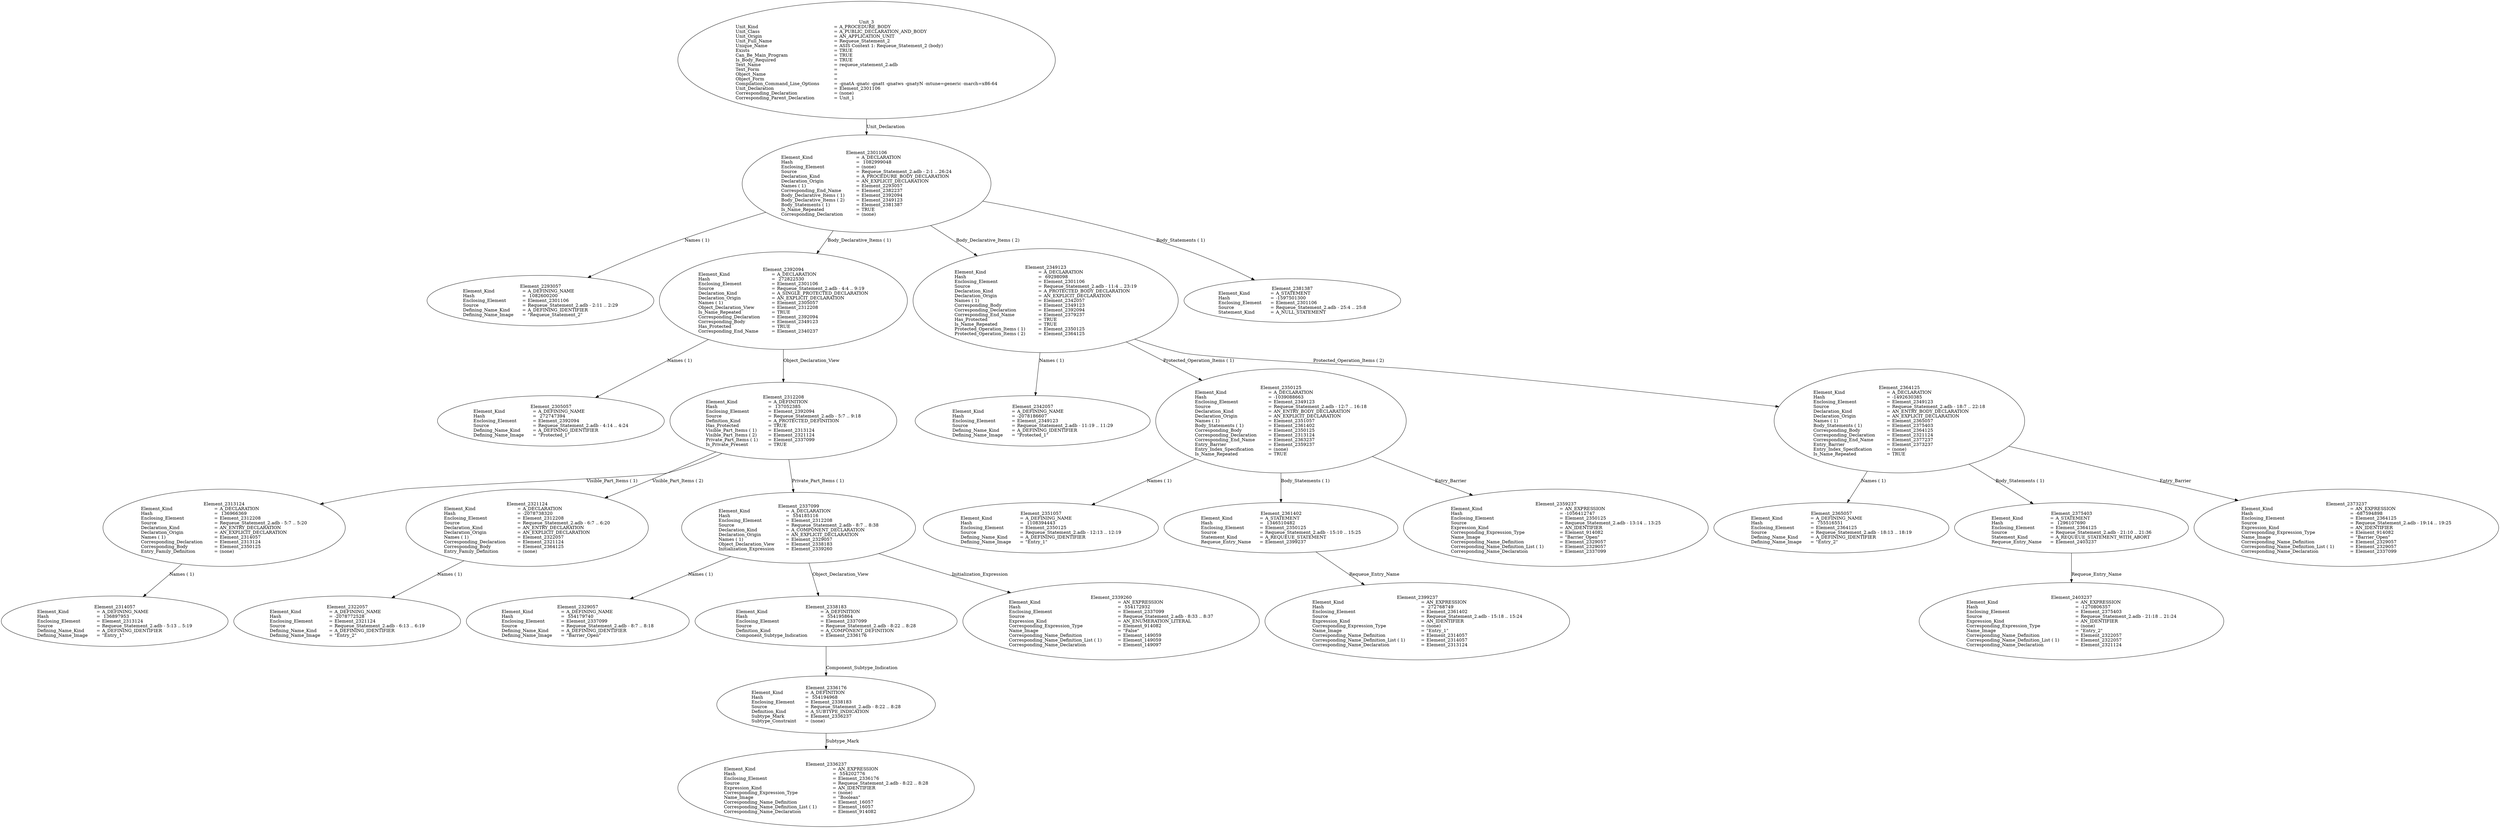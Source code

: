 digraph "requeue_statement_2.adt" {
  Unit_3 -> Element_2301106
      [ label=Unit_Declaration ];
  Unit_3
      [ label=<<TABLE BORDER="0" CELLBORDER="0" CELLSPACING="0" CELLPADDING="0"> 
          <TR><TD COLSPAN="3">Unit_3</TD></TR>
          <TR><TD ALIGN="LEFT">Unit_Kind   </TD><TD> = </TD><TD ALIGN="LEFT">A_PROCEDURE_BODY</TD></TR>
          <TR><TD ALIGN="LEFT">Unit_Class   </TD><TD> = </TD><TD ALIGN="LEFT">A_PUBLIC_DECLARATION_AND_BODY</TD></TR>
          <TR><TD ALIGN="LEFT">Unit_Origin   </TD><TD> = </TD><TD ALIGN="LEFT">AN_APPLICATION_UNIT</TD></TR>
          <TR><TD ALIGN="LEFT">Unit_Full_Name    </TD><TD> = </TD><TD ALIGN="LEFT">Requeue_Statement_2</TD></TR>
          <TR><TD ALIGN="LEFT">Unique_Name   </TD><TD> = </TD><TD ALIGN="LEFT">ASIS Context 1: Requeue_Statement_2 (body)</TD></TR>
          <TR><TD ALIGN="LEFT">Exists  </TD><TD> = </TD><TD ALIGN="LEFT">TRUE</TD></TR>
          <TR><TD ALIGN="LEFT">Can_Be_Main_Program     </TD><TD> = </TD><TD ALIGN="LEFT">TRUE</TD></TR>
          <TR><TD ALIGN="LEFT">Is_Body_Required     </TD><TD> = </TD><TD ALIGN="LEFT">TRUE</TD></TR>
          <TR><TD ALIGN="LEFT">Text_Name   </TD><TD> = </TD><TD ALIGN="LEFT">requeue_statement_2.adb</TD></TR>
          <TR><TD ALIGN="LEFT">Text_Form   </TD><TD> = </TD><TD ALIGN="LEFT"></TD></TR>
          <TR><TD ALIGN="LEFT">Object_Name   </TD><TD> = </TD><TD ALIGN="LEFT"></TD></TR>
          <TR><TD ALIGN="LEFT">Object_Form   </TD><TD> = </TD><TD ALIGN="LEFT"></TD></TR>
          <TR><TD ALIGN="LEFT">Compilation_Command_Line_Options         </TD><TD> = </TD><TD ALIGN="LEFT">-gnatA -gnatc -gnatt -gnatws -gnatyN -mtune=generic -march=x86-64</TD></TR>
          <TR><TD ALIGN="LEFT">Unit_Declaration     </TD><TD> = </TD><TD ALIGN="LEFT">Element_2301106</TD></TR>
          <TR><TD ALIGN="LEFT">Corresponding_Declaration       </TD><TD> = </TD><TD ALIGN="LEFT">(none)</TD></TR>
          <TR><TD ALIGN="LEFT">Corresponding_Parent_Declaration         </TD><TD> = </TD><TD ALIGN="LEFT">Unit_1</TD></TR>
          </TABLE>> ];
  Element_2301106 -> Element_2293057
      [ label="Names ( 1)" ];
  Element_2301106 -> Element_2392094
      [ label="Body_Declarative_Items ( 1)" ];
  Element_2301106 -> Element_2349123
      [ label="Body_Declarative_Items ( 2)" ];
  Element_2301106 -> Element_2381387
      [ label="Body_Statements ( 1)" ];
  Element_2301106
      [ label=<<TABLE BORDER="0" CELLBORDER="0" CELLSPACING="0" CELLPADDING="0"> 
          <TR><TD COLSPAN="3">Element_2301106</TD></TR>
          <TR><TD ALIGN="LEFT">Element_Kind    </TD><TD> = </TD><TD ALIGN="LEFT">A_DECLARATION</TD></TR>
          <TR><TD ALIGN="LEFT">Hash  </TD><TD> = </TD><TD ALIGN="LEFT"> 1082999048</TD></TR>
          <TR><TD ALIGN="LEFT">Enclosing_Element     </TD><TD> = </TD><TD ALIGN="LEFT">(none)</TD></TR>
          <TR><TD ALIGN="LEFT">Source  </TD><TD> = </TD><TD ALIGN="LEFT">Requeue_Statement_2.adb - 2:1 .. 26:24</TD></TR>
          <TR><TD ALIGN="LEFT">Declaration_Kind     </TD><TD> = </TD><TD ALIGN="LEFT">A_PROCEDURE_BODY_DECLARATION</TD></TR>
          <TR><TD ALIGN="LEFT">Declaration_Origin     </TD><TD> = </TD><TD ALIGN="LEFT">AN_EXPLICIT_DECLARATION</TD></TR>
          <TR><TD ALIGN="LEFT">Names ( 1)   </TD><TD> = </TD><TD ALIGN="LEFT">Element_2293057</TD></TR>
          <TR><TD ALIGN="LEFT">Corresponding_End_Name      </TD><TD> = </TD><TD ALIGN="LEFT">Element_2382237</TD></TR>
          <TR><TD ALIGN="LEFT">Body_Declarative_Items ( 1)       </TD><TD> = </TD><TD ALIGN="LEFT">Element_2392094</TD></TR>
          <TR><TD ALIGN="LEFT">Body_Declarative_Items ( 2)       </TD><TD> = </TD><TD ALIGN="LEFT">Element_2349123</TD></TR>
          <TR><TD ALIGN="LEFT">Body_Statements ( 1)      </TD><TD> = </TD><TD ALIGN="LEFT">Element_2381387</TD></TR>
          <TR><TD ALIGN="LEFT">Is_Name_Repeated     </TD><TD> = </TD><TD ALIGN="LEFT">TRUE</TD></TR>
          <TR><TD ALIGN="LEFT">Corresponding_Declaration       </TD><TD> = </TD><TD ALIGN="LEFT">(none)</TD></TR>
          </TABLE>> ];
  Element_2293057
      [ label=<<TABLE BORDER="0" CELLBORDER="0" CELLSPACING="0" CELLPADDING="0"> 
          <TR><TD COLSPAN="3">Element_2293057</TD></TR>
          <TR><TD ALIGN="LEFT">Element_Kind    </TD><TD> = </TD><TD ALIGN="LEFT">A_DEFINING_NAME</TD></TR>
          <TR><TD ALIGN="LEFT">Hash  </TD><TD> = </TD><TD ALIGN="LEFT"> 1082600200</TD></TR>
          <TR><TD ALIGN="LEFT">Enclosing_Element     </TD><TD> = </TD><TD ALIGN="LEFT">Element_2301106</TD></TR>
          <TR><TD ALIGN="LEFT">Source  </TD><TD> = </TD><TD ALIGN="LEFT">Requeue_Statement_2.adb - 2:11 .. 2:29</TD></TR>
          <TR><TD ALIGN="LEFT">Defining_Name_Kind     </TD><TD> = </TD><TD ALIGN="LEFT">A_DEFINING_IDENTIFIER</TD></TR>
          <TR><TD ALIGN="LEFT">Defining_Name_Image     </TD><TD> = </TD><TD ALIGN="LEFT">"Requeue_Statement_2"</TD></TR>
          </TABLE>> ];
  Element_2392094 -> Element_2305057
      [ label="Names ( 1)" ];
  Element_2392094 -> Element_2312208
      [ label=Object_Declaration_View ];
  Element_2392094
      [ label=<<TABLE BORDER="0" CELLBORDER="0" CELLSPACING="0" CELLPADDING="0"> 
          <TR><TD COLSPAN="3">Element_2392094</TD></TR>
          <TR><TD ALIGN="LEFT">Element_Kind    </TD><TD> = </TD><TD ALIGN="LEFT">A_DECLARATION</TD></TR>
          <TR><TD ALIGN="LEFT">Hash  </TD><TD> = </TD><TD ALIGN="LEFT"> 272822530</TD></TR>
          <TR><TD ALIGN="LEFT">Enclosing_Element     </TD><TD> = </TD><TD ALIGN="LEFT">Element_2301106</TD></TR>
          <TR><TD ALIGN="LEFT">Source  </TD><TD> = </TD><TD ALIGN="LEFT">Requeue_Statement_2.adb - 4:4 .. 9:19</TD></TR>
          <TR><TD ALIGN="LEFT">Declaration_Kind     </TD><TD> = </TD><TD ALIGN="LEFT">A_SINGLE_PROTECTED_DECLARATION</TD></TR>
          <TR><TD ALIGN="LEFT">Declaration_Origin     </TD><TD> = </TD><TD ALIGN="LEFT">AN_EXPLICIT_DECLARATION</TD></TR>
          <TR><TD ALIGN="LEFT">Names ( 1)   </TD><TD> = </TD><TD ALIGN="LEFT">Element_2305057</TD></TR>
          <TR><TD ALIGN="LEFT">Object_Declaration_View      </TD><TD> = </TD><TD ALIGN="LEFT">Element_2312208</TD></TR>
          <TR><TD ALIGN="LEFT">Is_Name_Repeated     </TD><TD> = </TD><TD ALIGN="LEFT">TRUE</TD></TR>
          <TR><TD ALIGN="LEFT">Corresponding_Declaration       </TD><TD> = </TD><TD ALIGN="LEFT">Element_2392094</TD></TR>
          <TR><TD ALIGN="LEFT">Corresponding_Body     </TD><TD> = </TD><TD ALIGN="LEFT">Element_2349123</TD></TR>
          <TR><TD ALIGN="LEFT">Has_Protected    </TD><TD> = </TD><TD ALIGN="LEFT">TRUE</TD></TR>
          <TR><TD ALIGN="LEFT">Corresponding_End_Name      </TD><TD> = </TD><TD ALIGN="LEFT">Element_2340237</TD></TR>
          </TABLE>> ];
  Element_2305057
      [ label=<<TABLE BORDER="0" CELLBORDER="0" CELLSPACING="0" CELLPADDING="0"> 
          <TR><TD COLSPAN="3">Element_2305057</TD></TR>
          <TR><TD ALIGN="LEFT">Element_Kind    </TD><TD> = </TD><TD ALIGN="LEFT">A_DEFINING_NAME</TD></TR>
          <TR><TD ALIGN="LEFT">Hash  </TD><TD> = </TD><TD ALIGN="LEFT"> 272747394</TD></TR>
          <TR><TD ALIGN="LEFT">Enclosing_Element     </TD><TD> = </TD><TD ALIGN="LEFT">Element_2392094</TD></TR>
          <TR><TD ALIGN="LEFT">Source  </TD><TD> = </TD><TD ALIGN="LEFT">Requeue_Statement_2.adb - 4:14 .. 4:24</TD></TR>
          <TR><TD ALIGN="LEFT">Defining_Name_Kind     </TD><TD> = </TD><TD ALIGN="LEFT">A_DEFINING_IDENTIFIER</TD></TR>
          <TR><TD ALIGN="LEFT">Defining_Name_Image     </TD><TD> = </TD><TD ALIGN="LEFT">"Protected_1"</TD></TR>
          </TABLE>> ];
  Element_2312208 -> Element_2313124
      [ label="Visible_Part_Items ( 1)" ];
  Element_2312208 -> Element_2321124
      [ label="Visible_Part_Items ( 2)" ];
  Element_2312208 -> Element_2337099
      [ label="Private_Part_Items ( 1)" ];
  Element_2312208
      [ label=<<TABLE BORDER="0" CELLBORDER="0" CELLSPACING="0" CELLPADDING="0"> 
          <TR><TD COLSPAN="3">Element_2312208</TD></TR>
          <TR><TD ALIGN="LEFT">Element_Kind    </TD><TD> = </TD><TD ALIGN="LEFT">A_DEFINITION</TD></TR>
          <TR><TD ALIGN="LEFT">Hash  </TD><TD> = </TD><TD ALIGN="LEFT"> 137052385</TD></TR>
          <TR><TD ALIGN="LEFT">Enclosing_Element     </TD><TD> = </TD><TD ALIGN="LEFT">Element_2392094</TD></TR>
          <TR><TD ALIGN="LEFT">Source  </TD><TD> = </TD><TD ALIGN="LEFT">Requeue_Statement_2.adb - 5:7 .. 9:18</TD></TR>
          <TR><TD ALIGN="LEFT">Definition_Kind    </TD><TD> = </TD><TD ALIGN="LEFT">A_PROTECTED_DEFINITION</TD></TR>
          <TR><TD ALIGN="LEFT">Has_Protected    </TD><TD> = </TD><TD ALIGN="LEFT">TRUE</TD></TR>
          <TR><TD ALIGN="LEFT">Visible_Part_Items ( 1)      </TD><TD> = </TD><TD ALIGN="LEFT">Element_2313124</TD></TR>
          <TR><TD ALIGN="LEFT">Visible_Part_Items ( 2)      </TD><TD> = </TD><TD ALIGN="LEFT">Element_2321124</TD></TR>
          <TR><TD ALIGN="LEFT">Private_Part_Items ( 1)      </TD><TD> = </TD><TD ALIGN="LEFT">Element_2337099</TD></TR>
          <TR><TD ALIGN="LEFT">Is_Private_Present     </TD><TD> = </TD><TD ALIGN="LEFT">TRUE</TD></TR>
          </TABLE>> ];
  Element_2313124 -> Element_2314057
      [ label="Names ( 1)" ];
  Element_2313124
      [ label=<<TABLE BORDER="0" CELLBORDER="0" CELLSPACING="0" CELLPADDING="0"> 
          <TR><TD COLSPAN="3">Element_2313124</TD></TR>
          <TR><TD ALIGN="LEFT">Element_Kind    </TD><TD> = </TD><TD ALIGN="LEFT">A_DECLARATION</TD></TR>
          <TR><TD ALIGN="LEFT">Hash  </TD><TD> = </TD><TD ALIGN="LEFT"> 136966369</TD></TR>
          <TR><TD ALIGN="LEFT">Enclosing_Element     </TD><TD> = </TD><TD ALIGN="LEFT">Element_2312208</TD></TR>
          <TR><TD ALIGN="LEFT">Source  </TD><TD> = </TD><TD ALIGN="LEFT">Requeue_Statement_2.adb - 5:7 .. 5:20</TD></TR>
          <TR><TD ALIGN="LEFT">Declaration_Kind     </TD><TD> = </TD><TD ALIGN="LEFT">AN_ENTRY_DECLARATION</TD></TR>
          <TR><TD ALIGN="LEFT">Declaration_Origin     </TD><TD> = </TD><TD ALIGN="LEFT">AN_EXPLICIT_DECLARATION</TD></TR>
          <TR><TD ALIGN="LEFT">Names ( 1)   </TD><TD> = </TD><TD ALIGN="LEFT">Element_2314057</TD></TR>
          <TR><TD ALIGN="LEFT">Corresponding_Declaration       </TD><TD> = </TD><TD ALIGN="LEFT">Element_2313124</TD></TR>
          <TR><TD ALIGN="LEFT">Corresponding_Body     </TD><TD> = </TD><TD ALIGN="LEFT">Element_2350125</TD></TR>
          <TR><TD ALIGN="LEFT">Entry_Family_Definition      </TD><TD> = </TD><TD ALIGN="LEFT">(none)</TD></TR>
          </TABLE>> ];
  Element_2314057
      [ label=<<TABLE BORDER="0" CELLBORDER="0" CELLSPACING="0" CELLPADDING="0"> 
          <TR><TD COLSPAN="3">Element_2314057</TD></TR>
          <TR><TD ALIGN="LEFT">Element_Kind    </TD><TD> = </TD><TD ALIGN="LEFT">A_DEFINING_NAME</TD></TR>
          <TR><TD ALIGN="LEFT">Hash  </TD><TD> = </TD><TD ALIGN="LEFT"> 136897953</TD></TR>
          <TR><TD ALIGN="LEFT">Enclosing_Element     </TD><TD> = </TD><TD ALIGN="LEFT">Element_2313124</TD></TR>
          <TR><TD ALIGN="LEFT">Source  </TD><TD> = </TD><TD ALIGN="LEFT">Requeue_Statement_2.adb - 5:13 .. 5:19</TD></TR>
          <TR><TD ALIGN="LEFT">Defining_Name_Kind     </TD><TD> = </TD><TD ALIGN="LEFT">A_DEFINING_IDENTIFIER</TD></TR>
          <TR><TD ALIGN="LEFT">Defining_Name_Image     </TD><TD> = </TD><TD ALIGN="LEFT">"Entry_1"</TD></TR>
          </TABLE>> ];
  Element_2321124 -> Element_2322057
      [ label="Names ( 1)" ];
  Element_2321124
      [ label=<<TABLE BORDER="0" CELLBORDER="0" CELLSPACING="0" CELLPADDING="0"> 
          <TR><TD COLSPAN="3">Element_2321124</TD></TR>
          <TR><TD ALIGN="LEFT">Element_Kind    </TD><TD> = </TD><TD ALIGN="LEFT">A_DECLARATION</TD></TR>
          <TR><TD ALIGN="LEFT">Hash  </TD><TD> = </TD><TD ALIGN="LEFT">-2078738320</TD></TR>
          <TR><TD ALIGN="LEFT">Enclosing_Element     </TD><TD> = </TD><TD ALIGN="LEFT">Element_2312208</TD></TR>
          <TR><TD ALIGN="LEFT">Source  </TD><TD> = </TD><TD ALIGN="LEFT">Requeue_Statement_2.adb - 6:7 .. 6:20</TD></TR>
          <TR><TD ALIGN="LEFT">Declaration_Kind     </TD><TD> = </TD><TD ALIGN="LEFT">AN_ENTRY_DECLARATION</TD></TR>
          <TR><TD ALIGN="LEFT">Declaration_Origin     </TD><TD> = </TD><TD ALIGN="LEFT">AN_EXPLICIT_DECLARATION</TD></TR>
          <TR><TD ALIGN="LEFT">Names ( 1)   </TD><TD> = </TD><TD ALIGN="LEFT">Element_2322057</TD></TR>
          <TR><TD ALIGN="LEFT">Corresponding_Declaration       </TD><TD> = </TD><TD ALIGN="LEFT">Element_2321124</TD></TR>
          <TR><TD ALIGN="LEFT">Corresponding_Body     </TD><TD> = </TD><TD ALIGN="LEFT">Element_2364125</TD></TR>
          <TR><TD ALIGN="LEFT">Entry_Family_Definition      </TD><TD> = </TD><TD ALIGN="LEFT">(none)</TD></TR>
          </TABLE>> ];
  Element_2322057
      [ label=<<TABLE BORDER="0" CELLBORDER="0" CELLSPACING="0" CELLPADDING="0"> 
          <TR><TD COLSPAN="3">Element_2322057</TD></TR>
          <TR><TD ALIGN="LEFT">Element_Kind    </TD><TD> = </TD><TD ALIGN="LEFT">A_DEFINING_NAME</TD></TR>
          <TR><TD ALIGN="LEFT">Hash  </TD><TD> = </TD><TD ALIGN="LEFT">-2078772528</TD></TR>
          <TR><TD ALIGN="LEFT">Enclosing_Element     </TD><TD> = </TD><TD ALIGN="LEFT">Element_2321124</TD></TR>
          <TR><TD ALIGN="LEFT">Source  </TD><TD> = </TD><TD ALIGN="LEFT">Requeue_Statement_2.adb - 6:13 .. 6:19</TD></TR>
          <TR><TD ALIGN="LEFT">Defining_Name_Kind     </TD><TD> = </TD><TD ALIGN="LEFT">A_DEFINING_IDENTIFIER</TD></TR>
          <TR><TD ALIGN="LEFT">Defining_Name_Image     </TD><TD> = </TD><TD ALIGN="LEFT">"Entry_2"</TD></TR>
          </TABLE>> ];
  Element_2337099 -> Element_2329057
      [ label="Names ( 1)" ];
  Element_2337099 -> Element_2338183
      [ label=Object_Declaration_View ];
  Element_2337099 -> Element_2339260
      [ label=Initialization_Expression ];
  Element_2337099
      [ label=<<TABLE BORDER="0" CELLBORDER="0" CELLSPACING="0" CELLPADDING="0"> 
          <TR><TD COLSPAN="3">Element_2337099</TD></TR>
          <TR><TD ALIGN="LEFT">Element_Kind    </TD><TD> = </TD><TD ALIGN="LEFT">A_DECLARATION</TD></TR>
          <TR><TD ALIGN="LEFT">Hash  </TD><TD> = </TD><TD ALIGN="LEFT"> 554185116</TD></TR>
          <TR><TD ALIGN="LEFT">Enclosing_Element     </TD><TD> = </TD><TD ALIGN="LEFT">Element_2312208</TD></TR>
          <TR><TD ALIGN="LEFT">Source  </TD><TD> = </TD><TD ALIGN="LEFT">Requeue_Statement_2.adb - 8:7 .. 8:38</TD></TR>
          <TR><TD ALIGN="LEFT">Declaration_Kind     </TD><TD> = </TD><TD ALIGN="LEFT">A_COMPONENT_DECLARATION</TD></TR>
          <TR><TD ALIGN="LEFT">Declaration_Origin     </TD><TD> = </TD><TD ALIGN="LEFT">AN_EXPLICIT_DECLARATION</TD></TR>
          <TR><TD ALIGN="LEFT">Names ( 1)   </TD><TD> = </TD><TD ALIGN="LEFT">Element_2329057</TD></TR>
          <TR><TD ALIGN="LEFT">Object_Declaration_View      </TD><TD> = </TD><TD ALIGN="LEFT">Element_2338183</TD></TR>
          <TR><TD ALIGN="LEFT">Initialization_Expression       </TD><TD> = </TD><TD ALIGN="LEFT">Element_2339260</TD></TR>
          </TABLE>> ];
  Element_2329057
      [ label=<<TABLE BORDER="0" CELLBORDER="0" CELLSPACING="0" CELLPADDING="0"> 
          <TR><TD COLSPAN="3">Element_2329057</TD></TR>
          <TR><TD ALIGN="LEFT">Element_Kind    </TD><TD> = </TD><TD ALIGN="LEFT">A_DEFINING_NAME</TD></TR>
          <TR><TD ALIGN="LEFT">Hash  </TD><TD> = </TD><TD ALIGN="LEFT"> 554179740</TD></TR>
          <TR><TD ALIGN="LEFT">Enclosing_Element     </TD><TD> = </TD><TD ALIGN="LEFT">Element_2337099</TD></TR>
          <TR><TD ALIGN="LEFT">Source  </TD><TD> = </TD><TD ALIGN="LEFT">Requeue_Statement_2.adb - 8:7 .. 8:18</TD></TR>
          <TR><TD ALIGN="LEFT">Defining_Name_Kind     </TD><TD> = </TD><TD ALIGN="LEFT">A_DEFINING_IDENTIFIER</TD></TR>
          <TR><TD ALIGN="LEFT">Defining_Name_Image     </TD><TD> = </TD><TD ALIGN="LEFT">"Barrier_Open"</TD></TR>
          </TABLE>> ];
  Element_2338183 -> Element_2336176
      [ label=Component_Subtype_Indication ];
  Element_2338183
      [ label=<<TABLE BORDER="0" CELLBORDER="0" CELLSPACING="0" CELLPADDING="0"> 
          <TR><TD COLSPAN="3">Element_2338183</TD></TR>
          <TR><TD ALIGN="LEFT">Element_Kind    </TD><TD> = </TD><TD ALIGN="LEFT">A_DEFINITION</TD></TR>
          <TR><TD ALIGN="LEFT">Hash  </TD><TD> = </TD><TD ALIGN="LEFT"> 554195864</TD></TR>
          <TR><TD ALIGN="LEFT">Enclosing_Element     </TD><TD> = </TD><TD ALIGN="LEFT">Element_2337099</TD></TR>
          <TR><TD ALIGN="LEFT">Source  </TD><TD> = </TD><TD ALIGN="LEFT">Requeue_Statement_2.adb - 8:22 .. 8:28</TD></TR>
          <TR><TD ALIGN="LEFT">Definition_Kind    </TD><TD> = </TD><TD ALIGN="LEFT">A_COMPONENT_DEFINITION</TD></TR>
          <TR><TD ALIGN="LEFT">Component_Subtype_Indication        </TD><TD> = </TD><TD ALIGN="LEFT">Element_2336176</TD></TR>
          </TABLE>> ];
  Element_2336176 -> Element_2336237
      [ label=Subtype_Mark ];
  Element_2336176
      [ label=<<TABLE BORDER="0" CELLBORDER="0" CELLSPACING="0" CELLPADDING="0"> 
          <TR><TD COLSPAN="3">Element_2336176</TD></TR>
          <TR><TD ALIGN="LEFT">Element_Kind    </TD><TD> = </TD><TD ALIGN="LEFT">A_DEFINITION</TD></TR>
          <TR><TD ALIGN="LEFT">Hash  </TD><TD> = </TD><TD ALIGN="LEFT"> 554194968</TD></TR>
          <TR><TD ALIGN="LEFT">Enclosing_Element     </TD><TD> = </TD><TD ALIGN="LEFT">Element_2338183</TD></TR>
          <TR><TD ALIGN="LEFT">Source  </TD><TD> = </TD><TD ALIGN="LEFT">Requeue_Statement_2.adb - 8:22 .. 8:28</TD></TR>
          <TR><TD ALIGN="LEFT">Definition_Kind    </TD><TD> = </TD><TD ALIGN="LEFT">A_SUBTYPE_INDICATION</TD></TR>
          <TR><TD ALIGN="LEFT">Subtype_Mark    </TD><TD> = </TD><TD ALIGN="LEFT">Element_2336237</TD></TR>
          <TR><TD ALIGN="LEFT">Subtype_Constraint     </TD><TD> = </TD><TD ALIGN="LEFT">(none)</TD></TR>
          </TABLE>> ];
  Element_2336237
      [ label=<<TABLE BORDER="0" CELLBORDER="0" CELLSPACING="0" CELLPADDING="0"> 
          <TR><TD COLSPAN="3">Element_2336237</TD></TR>
          <TR><TD ALIGN="LEFT">Element_Kind    </TD><TD> = </TD><TD ALIGN="LEFT">AN_EXPRESSION</TD></TR>
          <TR><TD ALIGN="LEFT">Hash  </TD><TD> = </TD><TD ALIGN="LEFT"> 554202776</TD></TR>
          <TR><TD ALIGN="LEFT">Enclosing_Element     </TD><TD> = </TD><TD ALIGN="LEFT">Element_2336176</TD></TR>
          <TR><TD ALIGN="LEFT">Source  </TD><TD> = </TD><TD ALIGN="LEFT">Requeue_Statement_2.adb - 8:22 .. 8:28</TD></TR>
          <TR><TD ALIGN="LEFT">Expression_Kind    </TD><TD> = </TD><TD ALIGN="LEFT">AN_IDENTIFIER</TD></TR>
          <TR><TD ALIGN="LEFT">Corresponding_Expression_Type        </TD><TD> = </TD><TD ALIGN="LEFT">(none)</TD></TR>
          <TR><TD ALIGN="LEFT">Name_Image   </TD><TD> = </TD><TD ALIGN="LEFT">"Boolean"</TD></TR>
          <TR><TD ALIGN="LEFT">Corresponding_Name_Definition        </TD><TD> = </TD><TD ALIGN="LEFT">Element_16057</TD></TR>
          <TR><TD ALIGN="LEFT">Corresponding_Name_Definition_List ( 1)          </TD><TD> = </TD><TD ALIGN="LEFT">Element_16057</TD></TR>
          <TR><TD ALIGN="LEFT">Corresponding_Name_Declaration        </TD><TD> = </TD><TD ALIGN="LEFT">Element_914082</TD></TR>
          </TABLE>> ];
  Element_2339260
      [ label=<<TABLE BORDER="0" CELLBORDER="0" CELLSPACING="0" CELLPADDING="0"> 
          <TR><TD COLSPAN="3">Element_2339260</TD></TR>
          <TR><TD ALIGN="LEFT">Element_Kind    </TD><TD> = </TD><TD ALIGN="LEFT">AN_EXPRESSION</TD></TR>
          <TR><TD ALIGN="LEFT">Hash  </TD><TD> = </TD><TD ALIGN="LEFT"> 554172932</TD></TR>
          <TR><TD ALIGN="LEFT">Enclosing_Element     </TD><TD> = </TD><TD ALIGN="LEFT">Element_2337099</TD></TR>
          <TR><TD ALIGN="LEFT">Source  </TD><TD> = </TD><TD ALIGN="LEFT">Requeue_Statement_2.adb - 8:33 .. 8:37</TD></TR>
          <TR><TD ALIGN="LEFT">Expression_Kind    </TD><TD> = </TD><TD ALIGN="LEFT">AN_ENUMERATION_LITERAL</TD></TR>
          <TR><TD ALIGN="LEFT">Corresponding_Expression_Type        </TD><TD> = </TD><TD ALIGN="LEFT">Element_914082</TD></TR>
          <TR><TD ALIGN="LEFT">Name_Image   </TD><TD> = </TD><TD ALIGN="LEFT">"False"</TD></TR>
          <TR><TD ALIGN="LEFT">Corresponding_Name_Definition        </TD><TD> = </TD><TD ALIGN="LEFT">Element_149059</TD></TR>
          <TR><TD ALIGN="LEFT">Corresponding_Name_Definition_List ( 1)          </TD><TD> = </TD><TD ALIGN="LEFT">Element_149059</TD></TR>
          <TR><TD ALIGN="LEFT">Corresponding_Name_Declaration        </TD><TD> = </TD><TD ALIGN="LEFT">Element_149097</TD></TR>
          </TABLE>> ];
  Element_2349123 -> Element_2342057
      [ label="Names ( 1)" ];
  Element_2349123 -> Element_2350125
      [ label="Protected_Operation_Items ( 1)" ];
  Element_2349123 -> Element_2364125
      [ label="Protected_Operation_Items ( 2)" ];
  Element_2349123
      [ label=<<TABLE BORDER="0" CELLBORDER="0" CELLSPACING="0" CELLPADDING="0"> 
          <TR><TD COLSPAN="3">Element_2349123</TD></TR>
          <TR><TD ALIGN="LEFT">Element_Kind    </TD><TD> = </TD><TD ALIGN="LEFT">A_DECLARATION</TD></TR>
          <TR><TD ALIGN="LEFT">Hash  </TD><TD> = </TD><TD ALIGN="LEFT"> 69298098</TD></TR>
          <TR><TD ALIGN="LEFT">Enclosing_Element     </TD><TD> = </TD><TD ALIGN="LEFT">Element_2301106</TD></TR>
          <TR><TD ALIGN="LEFT">Source  </TD><TD> = </TD><TD ALIGN="LEFT">Requeue_Statement_2.adb - 11:4 .. 23:19</TD></TR>
          <TR><TD ALIGN="LEFT">Declaration_Kind     </TD><TD> = </TD><TD ALIGN="LEFT">A_PROTECTED_BODY_DECLARATION</TD></TR>
          <TR><TD ALIGN="LEFT">Declaration_Origin     </TD><TD> = </TD><TD ALIGN="LEFT">AN_EXPLICIT_DECLARATION</TD></TR>
          <TR><TD ALIGN="LEFT">Names ( 1)   </TD><TD> = </TD><TD ALIGN="LEFT">Element_2342057</TD></TR>
          <TR><TD ALIGN="LEFT">Corresponding_Body     </TD><TD> = </TD><TD ALIGN="LEFT">Element_2349123</TD></TR>
          <TR><TD ALIGN="LEFT">Corresponding_Declaration       </TD><TD> = </TD><TD ALIGN="LEFT">Element_2392094</TD></TR>
          <TR><TD ALIGN="LEFT">Corresponding_End_Name      </TD><TD> = </TD><TD ALIGN="LEFT">Element_2379237</TD></TR>
          <TR><TD ALIGN="LEFT">Has_Protected    </TD><TD> = </TD><TD ALIGN="LEFT">TRUE</TD></TR>
          <TR><TD ALIGN="LEFT">Is_Name_Repeated     </TD><TD> = </TD><TD ALIGN="LEFT">TRUE</TD></TR>
          <TR><TD ALIGN="LEFT">Protected_Operation_Items ( 1)        </TD><TD> = </TD><TD ALIGN="LEFT">Element_2350125</TD></TR>
          <TR><TD ALIGN="LEFT">Protected_Operation_Items ( 2)        </TD><TD> = </TD><TD ALIGN="LEFT">Element_2364125</TD></TR>
          </TABLE>> ];
  Element_2342057
      [ label=<<TABLE BORDER="0" CELLBORDER="0" CELLSPACING="0" CELLPADDING="0"> 
          <TR><TD COLSPAN="3">Element_2342057</TD></TR>
          <TR><TD ALIGN="LEFT">Element_Kind    </TD><TD> = </TD><TD ALIGN="LEFT">A_DEFINING_NAME</TD></TR>
          <TR><TD ALIGN="LEFT">Hash  </TD><TD> = </TD><TD ALIGN="LEFT">-2078186607</TD></TR>
          <TR><TD ALIGN="LEFT">Enclosing_Element     </TD><TD> = </TD><TD ALIGN="LEFT">Element_2349123</TD></TR>
          <TR><TD ALIGN="LEFT">Source  </TD><TD> = </TD><TD ALIGN="LEFT">Requeue_Statement_2.adb - 11:19 .. 11:29</TD></TR>
          <TR><TD ALIGN="LEFT">Defining_Name_Kind     </TD><TD> = </TD><TD ALIGN="LEFT">A_DEFINING_IDENTIFIER</TD></TR>
          <TR><TD ALIGN="LEFT">Defining_Name_Image     </TD><TD> = </TD><TD ALIGN="LEFT">"Protected_1"</TD></TR>
          </TABLE>> ];
  Element_2350125 -> Element_2351057
      [ label="Names ( 1)" ];
  Element_2350125 -> Element_2361402
      [ label="Body_Statements ( 1)" ];
  Element_2350125 -> Element_2359237
      [ label=Entry_Barrier ];
  Element_2350125
      [ label=<<TABLE BORDER="0" CELLBORDER="0" CELLSPACING="0" CELLPADDING="0"> 
          <TR><TD COLSPAN="3">Element_2350125</TD></TR>
          <TR><TD ALIGN="LEFT">Element_Kind    </TD><TD> = </TD><TD ALIGN="LEFT">A_DECLARATION</TD></TR>
          <TR><TD ALIGN="LEFT">Hash  </TD><TD> = </TD><TD ALIGN="LEFT">-1039088663</TD></TR>
          <TR><TD ALIGN="LEFT">Enclosing_Element     </TD><TD> = </TD><TD ALIGN="LEFT">Element_2349123</TD></TR>
          <TR><TD ALIGN="LEFT">Source  </TD><TD> = </TD><TD ALIGN="LEFT">Requeue_Statement_2.adb - 12:7 .. 16:18</TD></TR>
          <TR><TD ALIGN="LEFT">Declaration_Kind     </TD><TD> = </TD><TD ALIGN="LEFT">AN_ENTRY_BODY_DECLARATION</TD></TR>
          <TR><TD ALIGN="LEFT">Declaration_Origin     </TD><TD> = </TD><TD ALIGN="LEFT">AN_EXPLICIT_DECLARATION</TD></TR>
          <TR><TD ALIGN="LEFT">Names ( 1)   </TD><TD> = </TD><TD ALIGN="LEFT">Element_2351057</TD></TR>
          <TR><TD ALIGN="LEFT">Body_Statements ( 1)      </TD><TD> = </TD><TD ALIGN="LEFT">Element_2361402</TD></TR>
          <TR><TD ALIGN="LEFT">Corresponding_Body     </TD><TD> = </TD><TD ALIGN="LEFT">Element_2350125</TD></TR>
          <TR><TD ALIGN="LEFT">Corresponding_Declaration       </TD><TD> = </TD><TD ALIGN="LEFT">Element_2313124</TD></TR>
          <TR><TD ALIGN="LEFT">Corresponding_End_Name      </TD><TD> = </TD><TD ALIGN="LEFT">Element_2363237</TD></TR>
          <TR><TD ALIGN="LEFT">Entry_Barrier    </TD><TD> = </TD><TD ALIGN="LEFT">Element_2359237</TD></TR>
          <TR><TD ALIGN="LEFT">Entry_Index_Specification       </TD><TD> = </TD><TD ALIGN="LEFT">(none)</TD></TR>
          <TR><TD ALIGN="LEFT">Is_Name_Repeated     </TD><TD> = </TD><TD ALIGN="LEFT">TRUE</TD></TR>
          </TABLE>> ];
  Element_2351057
      [ label=<<TABLE BORDER="0" CELLBORDER="0" CELLSPACING="0" CELLPADDING="0"> 
          <TR><TD COLSPAN="3">Element_2351057</TD></TR>
          <TR><TD ALIGN="LEFT">Element_Kind    </TD><TD> = </TD><TD ALIGN="LEFT">A_DEFINING_NAME</TD></TR>
          <TR><TD ALIGN="LEFT">Hash  </TD><TD> = </TD><TD ALIGN="LEFT"> 1108394443</TD></TR>
          <TR><TD ALIGN="LEFT">Enclosing_Element     </TD><TD> = </TD><TD ALIGN="LEFT">Element_2350125</TD></TR>
          <TR><TD ALIGN="LEFT">Source  </TD><TD> = </TD><TD ALIGN="LEFT">Requeue_Statement_2.adb - 12:13 .. 12:19</TD></TR>
          <TR><TD ALIGN="LEFT">Defining_Name_Kind     </TD><TD> = </TD><TD ALIGN="LEFT">A_DEFINING_IDENTIFIER</TD></TR>
          <TR><TD ALIGN="LEFT">Defining_Name_Image     </TD><TD> = </TD><TD ALIGN="LEFT">"Entry_1"</TD></TR>
          </TABLE>> ];
  Element_2359237
      [ label=<<TABLE BORDER="0" CELLBORDER="0" CELLSPACING="0" CELLPADDING="0"> 
          <TR><TD COLSPAN="3">Element_2359237</TD></TR>
          <TR><TD ALIGN="LEFT">Element_Kind    </TD><TD> = </TD><TD ALIGN="LEFT">AN_EXPRESSION</TD></TR>
          <TR><TD ALIGN="LEFT">Hash  </TD><TD> = </TD><TD ALIGN="LEFT">-1056412747</TD></TR>
          <TR><TD ALIGN="LEFT">Enclosing_Element     </TD><TD> = </TD><TD ALIGN="LEFT">Element_2350125</TD></TR>
          <TR><TD ALIGN="LEFT">Source  </TD><TD> = </TD><TD ALIGN="LEFT">Requeue_Statement_2.adb - 13:14 .. 13:25</TD></TR>
          <TR><TD ALIGN="LEFT">Expression_Kind    </TD><TD> = </TD><TD ALIGN="LEFT">AN_IDENTIFIER</TD></TR>
          <TR><TD ALIGN="LEFT">Corresponding_Expression_Type        </TD><TD> = </TD><TD ALIGN="LEFT">Element_914082</TD></TR>
          <TR><TD ALIGN="LEFT">Name_Image   </TD><TD> = </TD><TD ALIGN="LEFT">"Barrier_Open"</TD></TR>
          <TR><TD ALIGN="LEFT">Corresponding_Name_Definition        </TD><TD> = </TD><TD ALIGN="LEFT">Element_2329057</TD></TR>
          <TR><TD ALIGN="LEFT">Corresponding_Name_Definition_List ( 1)          </TD><TD> = </TD><TD ALIGN="LEFT">Element_2329057</TD></TR>
          <TR><TD ALIGN="LEFT">Corresponding_Name_Declaration        </TD><TD> = </TD><TD ALIGN="LEFT">Element_2337099</TD></TR>
          </TABLE>> ];
  Element_2361402 -> Element_2399237
      [ label=Requeue_Entry_Name ];
  Element_2361402
      [ label=<<TABLE BORDER="0" CELLBORDER="0" CELLSPACING="0" CELLPADDING="0"> 
          <TR><TD COLSPAN="3">Element_2361402</TD></TR>
          <TR><TD ALIGN="LEFT">Element_Kind    </TD><TD> = </TD><TD ALIGN="LEFT">A_STATEMENT</TD></TR>
          <TR><TD ALIGN="LEFT">Hash  </TD><TD> = </TD><TD ALIGN="LEFT"> 1346510482</TD></TR>
          <TR><TD ALIGN="LEFT">Enclosing_Element     </TD><TD> = </TD><TD ALIGN="LEFT">Element_2350125</TD></TR>
          <TR><TD ALIGN="LEFT">Source  </TD><TD> = </TD><TD ALIGN="LEFT">Requeue_Statement_2.adb - 15:10 .. 15:25</TD></TR>
          <TR><TD ALIGN="LEFT">Statement_Kind    </TD><TD> = </TD><TD ALIGN="LEFT">A_REQUEUE_STATEMENT</TD></TR>
          <TR><TD ALIGN="LEFT">Requeue_Entry_Name     </TD><TD> = </TD><TD ALIGN="LEFT">Element_2399237</TD></TR>
          </TABLE>> ];
  Element_2399237
      [ label=<<TABLE BORDER="0" CELLBORDER="0" CELLSPACING="0" CELLPADDING="0"> 
          <TR><TD COLSPAN="3">Element_2399237</TD></TR>
          <TR><TD ALIGN="LEFT">Element_Kind    </TD><TD> = </TD><TD ALIGN="LEFT">AN_EXPRESSION</TD></TR>
          <TR><TD ALIGN="LEFT">Hash  </TD><TD> = </TD><TD ALIGN="LEFT"> 272768749</TD></TR>
          <TR><TD ALIGN="LEFT">Enclosing_Element     </TD><TD> = </TD><TD ALIGN="LEFT">Element_2361402</TD></TR>
          <TR><TD ALIGN="LEFT">Source  </TD><TD> = </TD><TD ALIGN="LEFT">Requeue_Statement_2.adb - 15:18 .. 15:24</TD></TR>
          <TR><TD ALIGN="LEFT">Expression_Kind    </TD><TD> = </TD><TD ALIGN="LEFT">AN_IDENTIFIER</TD></TR>
          <TR><TD ALIGN="LEFT">Corresponding_Expression_Type        </TD><TD> = </TD><TD ALIGN="LEFT">(none)</TD></TR>
          <TR><TD ALIGN="LEFT">Name_Image   </TD><TD> = </TD><TD ALIGN="LEFT">"Entry_1"</TD></TR>
          <TR><TD ALIGN="LEFT">Corresponding_Name_Definition        </TD><TD> = </TD><TD ALIGN="LEFT">Element_2314057</TD></TR>
          <TR><TD ALIGN="LEFT">Corresponding_Name_Definition_List ( 1)          </TD><TD> = </TD><TD ALIGN="LEFT">Element_2314057</TD></TR>
          <TR><TD ALIGN="LEFT">Corresponding_Name_Declaration        </TD><TD> = </TD><TD ALIGN="LEFT">Element_2313124</TD></TR>
          </TABLE>> ];
  Element_2364125 -> Element_2365057
      [ label="Names ( 1)" ];
  Element_2364125 -> Element_2375403
      [ label="Body_Statements ( 1)" ];
  Element_2364125 -> Element_2373237
      [ label=Entry_Barrier ];
  Element_2364125
      [ label=<<TABLE BORDER="0" CELLBORDER="0" CELLSPACING="0" CELLPADDING="0"> 
          <TR><TD COLSPAN="3">Element_2364125</TD></TR>
          <TR><TD ALIGN="LEFT">Element_Kind    </TD><TD> = </TD><TD ALIGN="LEFT">A_DECLARATION</TD></TR>
          <TR><TD ALIGN="LEFT">Hash  </TD><TD> = </TD><TD ALIGN="LEFT">-1492630385</TD></TR>
          <TR><TD ALIGN="LEFT">Enclosing_Element     </TD><TD> = </TD><TD ALIGN="LEFT">Element_2349123</TD></TR>
          <TR><TD ALIGN="LEFT">Source  </TD><TD> = </TD><TD ALIGN="LEFT">Requeue_Statement_2.adb - 18:7 .. 22:18</TD></TR>
          <TR><TD ALIGN="LEFT">Declaration_Kind     </TD><TD> = </TD><TD ALIGN="LEFT">AN_ENTRY_BODY_DECLARATION</TD></TR>
          <TR><TD ALIGN="LEFT">Declaration_Origin     </TD><TD> = </TD><TD ALIGN="LEFT">AN_EXPLICIT_DECLARATION</TD></TR>
          <TR><TD ALIGN="LEFT">Names ( 1)   </TD><TD> = </TD><TD ALIGN="LEFT">Element_2365057</TD></TR>
          <TR><TD ALIGN="LEFT">Body_Statements ( 1)      </TD><TD> = </TD><TD ALIGN="LEFT">Element_2375403</TD></TR>
          <TR><TD ALIGN="LEFT">Corresponding_Body     </TD><TD> = </TD><TD ALIGN="LEFT">Element_2364125</TD></TR>
          <TR><TD ALIGN="LEFT">Corresponding_Declaration       </TD><TD> = </TD><TD ALIGN="LEFT">Element_2321124</TD></TR>
          <TR><TD ALIGN="LEFT">Corresponding_End_Name      </TD><TD> = </TD><TD ALIGN="LEFT">Element_2377237</TD></TR>
          <TR><TD ALIGN="LEFT">Entry_Barrier    </TD><TD> = </TD><TD ALIGN="LEFT">Element_2373237</TD></TR>
          <TR><TD ALIGN="LEFT">Entry_Index_Specification       </TD><TD> = </TD><TD ALIGN="LEFT">(none)</TD></TR>
          <TR><TD ALIGN="LEFT">Is_Name_Repeated     </TD><TD> = </TD><TD ALIGN="LEFT">TRUE</TD></TR>
          </TABLE>> ];
  Element_2365057
      [ label=<<TABLE BORDER="0" CELLBORDER="0" CELLSPACING="0" CELLPADDING="0"> 
          <TR><TD COLSPAN="3">Element_2365057</TD></TR>
          <TR><TD ALIGN="LEFT">Element_Kind    </TD><TD> = </TD><TD ALIGN="LEFT">A_DEFINING_NAME</TD></TR>
          <TR><TD ALIGN="LEFT">Hash  </TD><TD> = </TD><TD ALIGN="LEFT"> 755516551</TD></TR>
          <TR><TD ALIGN="LEFT">Enclosing_Element     </TD><TD> = </TD><TD ALIGN="LEFT">Element_2364125</TD></TR>
          <TR><TD ALIGN="LEFT">Source  </TD><TD> = </TD><TD ALIGN="LEFT">Requeue_Statement_2.adb - 18:13 .. 18:19</TD></TR>
          <TR><TD ALIGN="LEFT">Defining_Name_Kind     </TD><TD> = </TD><TD ALIGN="LEFT">A_DEFINING_IDENTIFIER</TD></TR>
          <TR><TD ALIGN="LEFT">Defining_Name_Image     </TD><TD> = </TD><TD ALIGN="LEFT">"Entry_2"</TD></TR>
          </TABLE>> ];
  Element_2373237
      [ label=<<TABLE BORDER="0" CELLBORDER="0" CELLSPACING="0" CELLPADDING="0"> 
          <TR><TD COLSPAN="3">Element_2373237</TD></TR>
          <TR><TD ALIGN="LEFT">Element_Kind    </TD><TD> = </TD><TD ALIGN="LEFT">AN_EXPRESSION</TD></TR>
          <TR><TD ALIGN="LEFT">Hash  </TD><TD> = </TD><TD ALIGN="LEFT">-687594898</TD></TR>
          <TR><TD ALIGN="LEFT">Enclosing_Element     </TD><TD> = </TD><TD ALIGN="LEFT">Element_2364125</TD></TR>
          <TR><TD ALIGN="LEFT">Source  </TD><TD> = </TD><TD ALIGN="LEFT">Requeue_Statement_2.adb - 19:14 .. 19:25</TD></TR>
          <TR><TD ALIGN="LEFT">Expression_Kind    </TD><TD> = </TD><TD ALIGN="LEFT">AN_IDENTIFIER</TD></TR>
          <TR><TD ALIGN="LEFT">Corresponding_Expression_Type        </TD><TD> = </TD><TD ALIGN="LEFT">Element_914082</TD></TR>
          <TR><TD ALIGN="LEFT">Name_Image   </TD><TD> = </TD><TD ALIGN="LEFT">"Barrier_Open"</TD></TR>
          <TR><TD ALIGN="LEFT">Corresponding_Name_Definition        </TD><TD> = </TD><TD ALIGN="LEFT">Element_2329057</TD></TR>
          <TR><TD ALIGN="LEFT">Corresponding_Name_Definition_List ( 1)          </TD><TD> = </TD><TD ALIGN="LEFT">Element_2329057</TD></TR>
          <TR><TD ALIGN="LEFT">Corresponding_Name_Declaration        </TD><TD> = </TD><TD ALIGN="LEFT">Element_2337099</TD></TR>
          </TABLE>> ];
  Element_2375403 -> Element_2403237
      [ label=Requeue_Entry_Name ];
  Element_2375403
      [ label=<<TABLE BORDER="0" CELLBORDER="0" CELLSPACING="0" CELLPADDING="0"> 
          <TR><TD COLSPAN="3">Element_2375403</TD></TR>
          <TR><TD ALIGN="LEFT">Element_Kind    </TD><TD> = </TD><TD ALIGN="LEFT">A_STATEMENT</TD></TR>
          <TR><TD ALIGN="LEFT">Hash  </TD><TD> = </TD><TD ALIGN="LEFT"> 1296107690</TD></TR>
          <TR><TD ALIGN="LEFT">Enclosing_Element     </TD><TD> = </TD><TD ALIGN="LEFT">Element_2364125</TD></TR>
          <TR><TD ALIGN="LEFT">Source  </TD><TD> = </TD><TD ALIGN="LEFT">Requeue_Statement_2.adb - 21:10 .. 21:36</TD></TR>
          <TR><TD ALIGN="LEFT">Statement_Kind    </TD><TD> = </TD><TD ALIGN="LEFT">A_REQUEUE_STATEMENT_WITH_ABORT</TD></TR>
          <TR><TD ALIGN="LEFT">Requeue_Entry_Name     </TD><TD> = </TD><TD ALIGN="LEFT">Element_2403237</TD></TR>
          </TABLE>> ];
  Element_2403237
      [ label=<<TABLE BORDER="0" CELLBORDER="0" CELLSPACING="0" CELLPADDING="0"> 
          <TR><TD COLSPAN="3">Element_2403237</TD></TR>
          <TR><TD ALIGN="LEFT">Element_Kind    </TD><TD> = </TD><TD ALIGN="LEFT">AN_EXPRESSION</TD></TR>
          <TR><TD ALIGN="LEFT">Hash  </TD><TD> = </TD><TD ALIGN="LEFT">-1270806357</TD></TR>
          <TR><TD ALIGN="LEFT">Enclosing_Element     </TD><TD> = </TD><TD ALIGN="LEFT">Element_2375403</TD></TR>
          <TR><TD ALIGN="LEFT">Source  </TD><TD> = </TD><TD ALIGN="LEFT">Requeue_Statement_2.adb - 21:18 .. 21:24</TD></TR>
          <TR><TD ALIGN="LEFT">Expression_Kind    </TD><TD> = </TD><TD ALIGN="LEFT">AN_IDENTIFIER</TD></TR>
          <TR><TD ALIGN="LEFT">Corresponding_Expression_Type        </TD><TD> = </TD><TD ALIGN="LEFT">(none)</TD></TR>
          <TR><TD ALIGN="LEFT">Name_Image   </TD><TD> = </TD><TD ALIGN="LEFT">"Entry_2"</TD></TR>
          <TR><TD ALIGN="LEFT">Corresponding_Name_Definition        </TD><TD> = </TD><TD ALIGN="LEFT">Element_2322057</TD></TR>
          <TR><TD ALIGN="LEFT">Corresponding_Name_Definition_List ( 1)          </TD><TD> = </TD><TD ALIGN="LEFT">Element_2322057</TD></TR>
          <TR><TD ALIGN="LEFT">Corresponding_Name_Declaration        </TD><TD> = </TD><TD ALIGN="LEFT">Element_2321124</TD></TR>
          </TABLE>> ];
  Element_2381387
      [ label=<<TABLE BORDER="0" CELLBORDER="0" CELLSPACING="0" CELLPADDING="0"> 
          <TR><TD COLSPAN="3">Element_2381387</TD></TR>
          <TR><TD ALIGN="LEFT">Element_Kind    </TD><TD> = </TD><TD ALIGN="LEFT">A_STATEMENT</TD></TR>
          <TR><TD ALIGN="LEFT">Hash  </TD><TD> = </TD><TD ALIGN="LEFT">-1597501300</TD></TR>
          <TR><TD ALIGN="LEFT">Enclosing_Element     </TD><TD> = </TD><TD ALIGN="LEFT">Element_2301106</TD></TR>
          <TR><TD ALIGN="LEFT">Source  </TD><TD> = </TD><TD ALIGN="LEFT">Requeue_Statement_2.adb - 25:4 .. 25:8</TD></TR>
          <TR><TD ALIGN="LEFT">Statement_Kind    </TD><TD> = </TD><TD ALIGN="LEFT">A_NULL_STATEMENT</TD></TR>
          </TABLE>> ]
}
